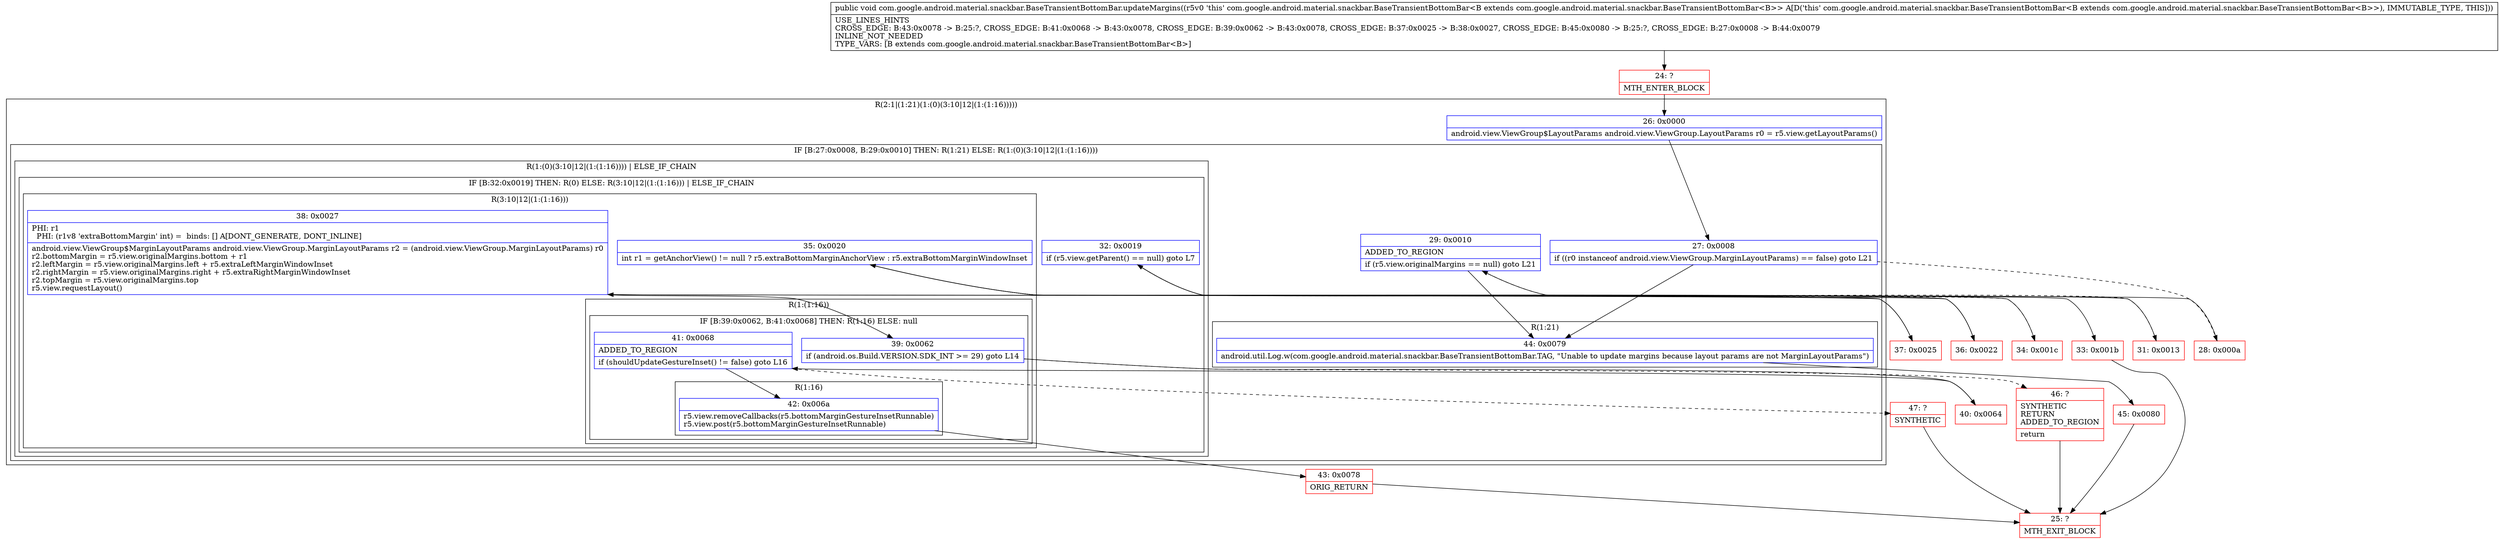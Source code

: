 digraph "CFG forcom.google.android.material.snackbar.BaseTransientBottomBar.updateMargins()V" {
subgraph cluster_Region_1898581456 {
label = "R(2:1|(1:21)(1:(0)(3:10|12|(1:(1:16)))))";
node [shape=record,color=blue];
Node_26 [shape=record,label="{26\:\ 0x0000|android.view.ViewGroup$LayoutParams android.view.ViewGroup.LayoutParams r0 = r5.view.getLayoutParams()\l}"];
subgraph cluster_IfRegion_204272157 {
label = "IF [B:27:0x0008, B:29:0x0010] THEN: R(1:21) ELSE: R(1:(0)(3:10|12|(1:(1:16))))";
node [shape=record,color=blue];
Node_27 [shape=record,label="{27\:\ 0x0008|if ((r0 instanceof android.view.ViewGroup.MarginLayoutParams) == false) goto L21\l}"];
Node_29 [shape=record,label="{29\:\ 0x0010|ADDED_TO_REGION\l|if (r5.view.originalMargins == null) goto L21\l}"];
subgraph cluster_Region_234717221 {
label = "R(1:21)";
node [shape=record,color=blue];
Node_44 [shape=record,label="{44\:\ 0x0079|android.util.Log.w(com.google.android.material.snackbar.BaseTransientBottomBar.TAG, \"Unable to update margins because layout params are not MarginLayoutParams\")\l}"];
}
subgraph cluster_Region_648920079 {
label = "R(1:(0)(3:10|12|(1:(1:16)))) | ELSE_IF_CHAIN\l";
node [shape=record,color=blue];
subgraph cluster_IfRegion_268231536 {
label = "IF [B:32:0x0019] THEN: R(0) ELSE: R(3:10|12|(1:(1:16))) | ELSE_IF_CHAIN\l";
node [shape=record,color=blue];
Node_32 [shape=record,label="{32\:\ 0x0019|if (r5.view.getParent() == null) goto L7\l}"];
subgraph cluster_Region_1107316752 {
label = "R(0)";
node [shape=record,color=blue];
}
subgraph cluster_Region_2106567356 {
label = "R(3:10|12|(1:(1:16)))";
node [shape=record,color=blue];
Node_35 [shape=record,label="{35\:\ 0x0020|int r1 = getAnchorView() != null ? r5.extraBottomMarginAnchorView : r5.extraBottomMarginWindowInset\l}"];
Node_38 [shape=record,label="{38\:\ 0x0027|PHI: r1 \l  PHI: (r1v8 'extraBottomMargin' int) =  binds: [] A[DONT_GENERATE, DONT_INLINE]\l|android.view.ViewGroup$MarginLayoutParams android.view.ViewGroup.MarginLayoutParams r2 = (android.view.ViewGroup.MarginLayoutParams) r0\lr2.bottomMargin = r5.view.originalMargins.bottom + r1\lr2.leftMargin = r5.view.originalMargins.left + r5.extraLeftMarginWindowInset\lr2.rightMargin = r5.view.originalMargins.right + r5.extraRightMarginWindowInset\lr2.topMargin = r5.view.originalMargins.top\lr5.view.requestLayout()\l}"];
subgraph cluster_Region_589110493 {
label = "R(1:(1:16))";
node [shape=record,color=blue];
subgraph cluster_IfRegion_1746637173 {
label = "IF [B:39:0x0062, B:41:0x0068] THEN: R(1:16) ELSE: null";
node [shape=record,color=blue];
Node_39 [shape=record,label="{39\:\ 0x0062|if (android.os.Build.VERSION.SDK_INT \>= 29) goto L14\l}"];
Node_41 [shape=record,label="{41\:\ 0x0068|ADDED_TO_REGION\l|if (shouldUpdateGestureInset() != false) goto L16\l}"];
subgraph cluster_Region_1316965 {
label = "R(1:16)";
node [shape=record,color=blue];
Node_42 [shape=record,label="{42\:\ 0x006a|r5.view.removeCallbacks(r5.bottomMarginGestureInsetRunnable)\lr5.view.post(r5.bottomMarginGestureInsetRunnable)\l}"];
}
}
}
}
}
}
}
}
Node_24 [shape=record,color=red,label="{24\:\ ?|MTH_ENTER_BLOCK\l}"];
Node_28 [shape=record,color=red,label="{28\:\ 0x000a}"];
Node_31 [shape=record,color=red,label="{31\:\ 0x0013}"];
Node_33 [shape=record,color=red,label="{33\:\ 0x001b}"];
Node_25 [shape=record,color=red,label="{25\:\ ?|MTH_EXIT_BLOCK\l}"];
Node_34 [shape=record,color=red,label="{34\:\ 0x001c}"];
Node_36 [shape=record,color=red,label="{36\:\ 0x0022}"];
Node_40 [shape=record,color=red,label="{40\:\ 0x0064}"];
Node_43 [shape=record,color=red,label="{43\:\ 0x0078|ORIG_RETURN\l}"];
Node_47 [shape=record,color=red,label="{47\:\ ?|SYNTHETIC\l}"];
Node_46 [shape=record,color=red,label="{46\:\ ?|SYNTHETIC\lRETURN\lADDED_TO_REGION\l|return\l}"];
Node_37 [shape=record,color=red,label="{37\:\ 0x0025}"];
Node_45 [shape=record,color=red,label="{45\:\ 0x0080}"];
MethodNode[shape=record,label="{public void com.google.android.material.snackbar.BaseTransientBottomBar.updateMargins((r5v0 'this' com.google.android.material.snackbar.BaseTransientBottomBar\<B extends com.google.android.material.snackbar.BaseTransientBottomBar\<B\>\> A[D('this' com.google.android.material.snackbar.BaseTransientBottomBar\<B extends com.google.android.material.snackbar.BaseTransientBottomBar\<B\>\>), IMMUTABLE_TYPE, THIS]))  | USE_LINES_HINTS\lCROSS_EDGE: B:43:0x0078 \-\> B:25:?, CROSS_EDGE: B:41:0x0068 \-\> B:43:0x0078, CROSS_EDGE: B:39:0x0062 \-\> B:43:0x0078, CROSS_EDGE: B:37:0x0025 \-\> B:38:0x0027, CROSS_EDGE: B:45:0x0080 \-\> B:25:?, CROSS_EDGE: B:27:0x0008 \-\> B:44:0x0079\lINLINE_NOT_NEEDED\lTYPE_VARS: [B extends com.google.android.material.snackbar.BaseTransientBottomBar\<B\>]\l}"];
MethodNode -> Node_24;Node_26 -> Node_27;
Node_27 -> Node_28[style=dashed];
Node_27 -> Node_44;
Node_29 -> Node_31[style=dashed];
Node_29 -> Node_44;
Node_44 -> Node_45;
Node_32 -> Node_33;
Node_32 -> Node_34[style=dashed];
Node_35 -> Node_36;
Node_35 -> Node_37;
Node_38 -> Node_39;
Node_39 -> Node_40;
Node_39 -> Node_46[style=dashed];
Node_41 -> Node_42;
Node_41 -> Node_47[style=dashed];
Node_42 -> Node_43;
Node_24 -> Node_26;
Node_28 -> Node_29;
Node_31 -> Node_32;
Node_33 -> Node_25;
Node_34 -> Node_35;
Node_36 -> Node_38;
Node_40 -> Node_41;
Node_43 -> Node_25;
Node_47 -> Node_25;
Node_46 -> Node_25;
Node_37 -> Node_38;
Node_45 -> Node_25;
}

